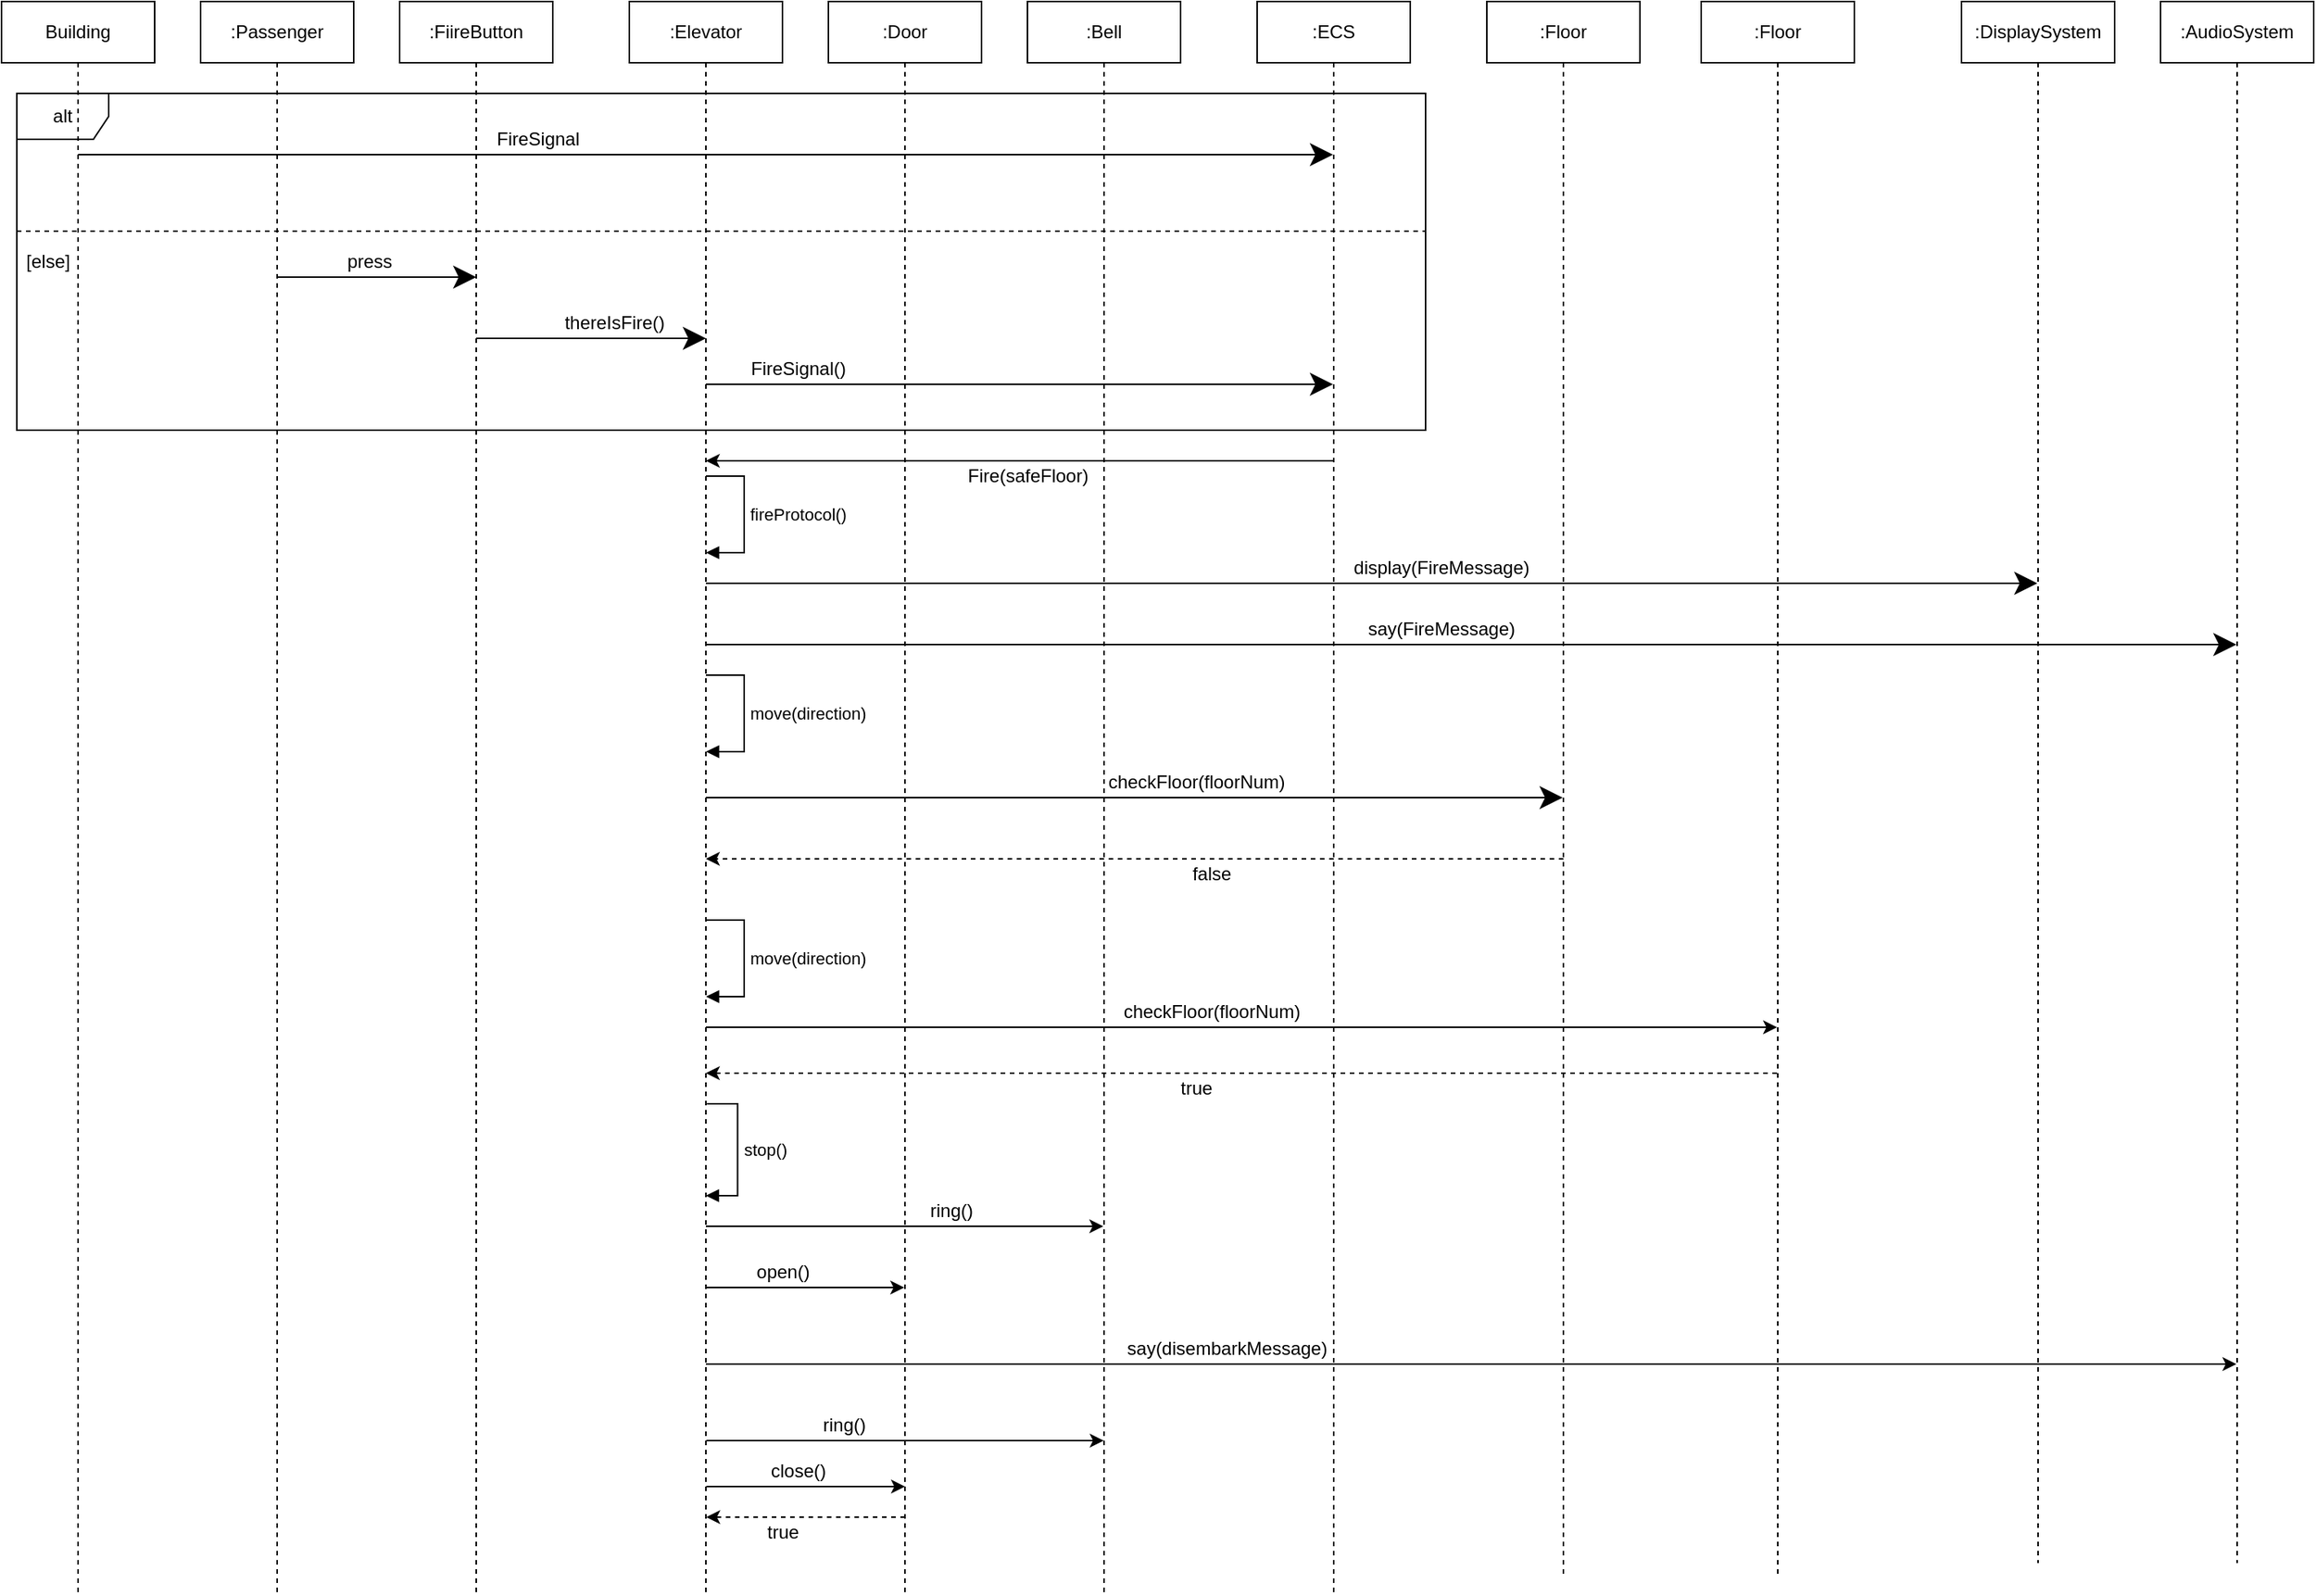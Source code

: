 <mxfile version="14.4.3" type="github">
  <diagram id="d66YW8ot9BIjzewIdXrk" name="Page-1">
    <mxGraphModel dx="2370" dy="1238" grid="1" gridSize="10" guides="1" tooltips="1" connect="1" arrows="1" fold="1" page="1" pageScale="1" pageWidth="1700" pageHeight="1100" math="0" shadow="0">
      <root>
        <mxCell id="0" />
        <mxCell id="1" parent="0" />
        <mxCell id="JcezqDG1ztjZta3_3E15-58" value="alt" style="shape=umlFrame;whiteSpace=wrap;html=1;" vertex="1" parent="1">
          <mxGeometry x="90" y="100" width="920" height="220" as="geometry" />
        </mxCell>
        <mxCell id="JcezqDG1ztjZta3_3E15-1" value="Building" style="shape=umlLifeline;perimeter=lifelinePerimeter;whiteSpace=wrap;html=1;container=1;collapsible=0;recursiveResize=0;outlineConnect=0;" vertex="1" parent="1">
          <mxGeometry x="80" y="40" width="100" height="1040" as="geometry" />
        </mxCell>
        <mxCell id="JcezqDG1ztjZta3_3E15-57" value="" style="endArrow=none;dashed=1;html=1;" edge="1" parent="JcezqDG1ztjZta3_3E15-1">
          <mxGeometry width="50" height="50" relative="1" as="geometry">
            <mxPoint x="10" y="150" as="sourcePoint" />
            <mxPoint x="930" y="150" as="targetPoint" />
          </mxGeometry>
        </mxCell>
        <mxCell id="JcezqDG1ztjZta3_3E15-3" value=":Passenger" style="shape=umlLifeline;perimeter=lifelinePerimeter;whiteSpace=wrap;html=1;container=1;collapsible=0;recursiveResize=0;outlineConnect=0;" vertex="1" parent="1">
          <mxGeometry x="210" y="40" width="100" height="1040" as="geometry" />
        </mxCell>
        <mxCell id="JcezqDG1ztjZta3_3E15-4" value=":FiireButton" style="shape=umlLifeline;perimeter=lifelinePerimeter;whiteSpace=wrap;html=1;container=1;collapsible=0;recursiveResize=0;outlineConnect=0;" vertex="1" parent="1">
          <mxGeometry x="340" y="40" width="100" height="1040" as="geometry" />
        </mxCell>
        <mxCell id="JcezqDG1ztjZta3_3E15-5" value=":Elevator" style="shape=umlLifeline;perimeter=lifelinePerimeter;whiteSpace=wrap;html=1;container=1;collapsible=0;recursiveResize=0;outlineConnect=0;" vertex="1" parent="1">
          <mxGeometry x="490" y="40" width="100" height="1040" as="geometry" />
        </mxCell>
        <mxCell id="JcezqDG1ztjZta3_3E15-6" value=":ECS" style="shape=umlLifeline;perimeter=lifelinePerimeter;whiteSpace=wrap;html=1;container=1;collapsible=0;recursiveResize=0;outlineConnect=0;" vertex="1" parent="1">
          <mxGeometry x="900" y="40" width="100" height="1040" as="geometry" />
        </mxCell>
        <mxCell id="JcezqDG1ztjZta3_3E15-7" value=":Floor" style="shape=umlLifeline;perimeter=lifelinePerimeter;whiteSpace=wrap;html=1;container=1;collapsible=0;recursiveResize=0;outlineConnect=0;" vertex="1" parent="1">
          <mxGeometry x="1190" y="40" width="100" height="1030" as="geometry" />
        </mxCell>
        <mxCell id="JcezqDG1ztjZta3_3E15-8" value=":AudioSystem" style="shape=umlLifeline;perimeter=lifelinePerimeter;whiteSpace=wrap;html=1;container=1;collapsible=0;recursiveResize=0;outlineConnect=0;" vertex="1" parent="1">
          <mxGeometry x="1490" y="40" width="100" height="1020" as="geometry" />
        </mxCell>
        <mxCell id="JcezqDG1ztjZta3_3E15-9" value=":DisplaySystem" style="shape=umlLifeline;perimeter=lifelinePerimeter;whiteSpace=wrap;html=1;container=1;collapsible=0;recursiveResize=0;outlineConnect=0;" vertex="1" parent="1">
          <mxGeometry x="1360" y="40" width="100" height="1020" as="geometry" />
        </mxCell>
        <mxCell id="JcezqDG1ztjZta3_3E15-10" value=":Door" style="shape=umlLifeline;perimeter=lifelinePerimeter;whiteSpace=wrap;html=1;container=1;collapsible=0;recursiveResize=0;outlineConnect=0;" vertex="1" parent="1">
          <mxGeometry x="620" y="40" width="100" height="1040" as="geometry" />
        </mxCell>
        <mxCell id="JcezqDG1ztjZta3_3E15-15" value="" style="endArrow=classic;endFill=1;endSize=12;html=1;" edge="1" parent="JcezqDG1ztjZta3_3E15-10" target="JcezqDG1ztjZta3_3E15-6">
          <mxGeometry width="160" relative="1" as="geometry">
            <mxPoint x="-80" y="250" as="sourcePoint" />
            <mxPoint x="50" y="250" as="targetPoint" />
          </mxGeometry>
        </mxCell>
        <mxCell id="JcezqDG1ztjZta3_3E15-11" value=":Bell" style="shape=umlLifeline;perimeter=lifelinePerimeter;whiteSpace=wrap;html=1;container=1;collapsible=0;recursiveResize=0;outlineConnect=0;" vertex="1" parent="1">
          <mxGeometry x="750" y="40" width="100" height="1040" as="geometry" />
        </mxCell>
        <mxCell id="JcezqDG1ztjZta3_3E15-12" value="" style="endArrow=classic;endFill=1;endSize=12;html=1;" edge="1" parent="1" target="JcezqDG1ztjZta3_3E15-6">
          <mxGeometry width="160" relative="1" as="geometry">
            <mxPoint x="130" y="140" as="sourcePoint" />
            <mxPoint x="300" y="140" as="targetPoint" />
          </mxGeometry>
        </mxCell>
        <mxCell id="JcezqDG1ztjZta3_3E15-13" value="" style="endArrow=classic;endFill=1;endSize=12;html=1;" edge="1" parent="1">
          <mxGeometry width="160" relative="1" as="geometry">
            <mxPoint x="260" y="220" as="sourcePoint" />
            <mxPoint x="390" y="220" as="targetPoint" />
          </mxGeometry>
        </mxCell>
        <mxCell id="JcezqDG1ztjZta3_3E15-14" value="" style="endArrow=classic;endFill=1;endSize=12;html=1;" edge="1" parent="1">
          <mxGeometry width="160" relative="1" as="geometry">
            <mxPoint x="390" y="260" as="sourcePoint" />
            <mxPoint x="540" y="260" as="targetPoint" />
          </mxGeometry>
        </mxCell>
        <mxCell id="JcezqDG1ztjZta3_3E15-18" value=":Floor" style="shape=umlLifeline;perimeter=lifelinePerimeter;whiteSpace=wrap;html=1;container=1;collapsible=0;recursiveResize=0;outlineConnect=0;" vertex="1" parent="1">
          <mxGeometry x="1050" y="40" width="100" height="1030" as="geometry" />
        </mxCell>
        <mxCell id="JcezqDG1ztjZta3_3E15-24" value="" style="endArrow=classic;endFill=1;endSize=12;html=1;" edge="1" parent="1" target="JcezqDG1ztjZta3_3E15-9">
          <mxGeometry width="160" relative="1" as="geometry">
            <mxPoint x="540" y="420" as="sourcePoint" />
            <mxPoint x="1370" y="420" as="targetPoint" />
          </mxGeometry>
        </mxCell>
        <mxCell id="JcezqDG1ztjZta3_3E15-25" value="" style="endArrow=classic;endFill=1;endSize=12;html=1;" edge="1" parent="1" target="JcezqDG1ztjZta3_3E15-8">
          <mxGeometry width="160" relative="1" as="geometry">
            <mxPoint x="540.004" y="460.0" as="sourcePoint" />
            <mxPoint x="1410.18" y="460.0" as="targetPoint" />
          </mxGeometry>
        </mxCell>
        <mxCell id="JcezqDG1ztjZta3_3E15-27" value="" style="endArrow=classic;endFill=1;endSize=12;html=1;" edge="1" parent="1" target="JcezqDG1ztjZta3_3E15-18">
          <mxGeometry width="160" relative="1" as="geometry">
            <mxPoint x="540" y="560" as="sourcePoint" />
            <mxPoint x="700" y="560" as="targetPoint" />
          </mxGeometry>
        </mxCell>
        <mxCell id="JcezqDG1ztjZta3_3E15-31" value="FireSignal" style="text;html=1;align=center;verticalAlign=middle;resizable=0;points=[];autosize=1;" vertex="1" parent="1">
          <mxGeometry x="395" y="120" width="70" height="20" as="geometry" />
        </mxCell>
        <mxCell id="JcezqDG1ztjZta3_3E15-32" value="press" style="text;html=1;align=center;verticalAlign=middle;resizable=0;points=[];autosize=1;" vertex="1" parent="1">
          <mxGeometry x="300" y="200" width="40" height="20" as="geometry" />
        </mxCell>
        <mxCell id="JcezqDG1ztjZta3_3E15-33" value="thereIsFire()" style="text;html=1;align=center;verticalAlign=middle;resizable=0;points=[];autosize=1;" vertex="1" parent="1">
          <mxGeometry x="440" y="240" width="80" height="20" as="geometry" />
        </mxCell>
        <mxCell id="JcezqDG1ztjZta3_3E15-34" value="FireSignal()" style="text;html=1;align=center;verticalAlign=middle;resizable=0;points=[];autosize=1;" vertex="1" parent="1">
          <mxGeometry x="560" y="270" width="80" height="20" as="geometry" />
        </mxCell>
        <mxCell id="JcezqDG1ztjZta3_3E15-36" value="display(FireMessage)" style="text;html=1;align=center;verticalAlign=middle;resizable=0;points=[];autosize=1;" vertex="1" parent="1">
          <mxGeometry x="955" y="400" width="130" height="20" as="geometry" />
        </mxCell>
        <mxCell id="JcezqDG1ztjZta3_3E15-37" value="say(FireMessage)" style="text;html=1;align=center;verticalAlign=middle;resizable=0;points=[];autosize=1;" vertex="1" parent="1">
          <mxGeometry x="965" y="440" width="110" height="20" as="geometry" />
        </mxCell>
        <mxCell id="JcezqDG1ztjZta3_3E15-38" value="checkFloor(floorNum)" style="text;html=1;align=center;verticalAlign=middle;resizable=0;points=[];autosize=1;" vertex="1" parent="1">
          <mxGeometry x="795" y="540" width="130" height="20" as="geometry" />
        </mxCell>
        <mxCell id="JcezqDG1ztjZta3_3E15-40" value="checkFloor(floorNum)" style="text;html=1;align=center;verticalAlign=middle;resizable=0;points=[];autosize=1;" vertex="1" parent="1">
          <mxGeometry x="805" y="690" width="130" height="20" as="geometry" />
        </mxCell>
        <mxCell id="JcezqDG1ztjZta3_3E15-49" value="move(direction)" style="edgeStyle=orthogonalEdgeStyle;html=1;align=left;spacingLeft=2;endArrow=block;rounded=0;" edge="1" parent="1">
          <mxGeometry relative="1" as="geometry">
            <mxPoint x="540" y="480" as="sourcePoint" />
            <Array as="points">
              <mxPoint x="565" y="480" />
              <mxPoint x="565" y="530" />
            </Array>
            <mxPoint x="540.1" y="530" as="targetPoint" />
          </mxGeometry>
        </mxCell>
        <mxCell id="JcezqDG1ztjZta3_3E15-50" value="move(direction)" style="edgeStyle=orthogonalEdgeStyle;html=1;align=left;spacingLeft=2;endArrow=block;rounded=0;" edge="1" parent="1">
          <mxGeometry relative="1" as="geometry">
            <mxPoint x="540" y="640" as="sourcePoint" />
            <Array as="points">
              <mxPoint x="565" y="640" />
              <mxPoint x="565" y="690" />
            </Array>
            <mxPoint x="540.1" y="690" as="targetPoint" />
          </mxGeometry>
        </mxCell>
        <mxCell id="JcezqDG1ztjZta3_3E15-51" value="stop()" style="edgeStyle=orthogonalEdgeStyle;html=1;align=left;spacingLeft=2;endArrow=block;rounded=0;" edge="1" parent="1">
          <mxGeometry relative="1" as="geometry">
            <mxPoint x="540.68" y="760.0" as="sourcePoint" />
            <Array as="points">
              <mxPoint x="560.68" y="760" />
              <mxPoint x="560.68" y="820" />
            </Array>
            <mxPoint x="540.004" y="820.0" as="targetPoint" />
          </mxGeometry>
        </mxCell>
        <mxCell id="JcezqDG1ztjZta3_3E15-52" value="ring()" style="text;html=1;align=center;verticalAlign=middle;resizable=0;points=[];autosize=1;" vertex="1" parent="1">
          <mxGeometry x="680" y="820" width="40" height="20" as="geometry" />
        </mxCell>
        <mxCell id="JcezqDG1ztjZta3_3E15-53" value="open()" style="text;html=1;align=center;verticalAlign=middle;resizable=0;points=[];autosize=1;" vertex="1" parent="1">
          <mxGeometry x="565" y="860" width="50" height="20" as="geometry" />
        </mxCell>
        <mxCell id="JcezqDG1ztjZta3_3E15-54" value="say(disembarkMessage)" style="text;html=1;align=center;verticalAlign=middle;resizable=0;points=[];autosize=1;" vertex="1" parent="1">
          <mxGeometry x="805" y="910" width="150" height="20" as="geometry" />
        </mxCell>
        <mxCell id="JcezqDG1ztjZta3_3E15-55" value="ring()" style="text;html=1;align=center;verticalAlign=middle;resizable=0;points=[];autosize=1;" vertex="1" parent="1">
          <mxGeometry x="610" y="960" width="40" height="20" as="geometry" />
        </mxCell>
        <mxCell id="JcezqDG1ztjZta3_3E15-56" value="close()" style="text;html=1;align=center;verticalAlign=middle;resizable=0;points=[];autosize=1;" vertex="1" parent="1">
          <mxGeometry x="575" y="990" width="50" height="20" as="geometry" />
        </mxCell>
        <mxCell id="JcezqDG1ztjZta3_3E15-59" value="[else]" style="text;html=1;align=center;verticalAlign=middle;resizable=0;points=[];autosize=1;" vertex="1" parent="1">
          <mxGeometry x="90" y="200" width="40" height="20" as="geometry" />
        </mxCell>
        <mxCell id="JcezqDG1ztjZta3_3E15-63" value="" style="endArrow=classic;html=1;dashed=1;" edge="1" parent="1" target="JcezqDG1ztjZta3_3E15-5">
          <mxGeometry width="50" height="50" relative="1" as="geometry">
            <mxPoint x="1100" y="600" as="sourcePoint" />
            <mxPoint x="1150" y="550" as="targetPoint" />
          </mxGeometry>
        </mxCell>
        <mxCell id="JcezqDG1ztjZta3_3E15-64" value="false" style="text;html=1;align=center;verticalAlign=middle;resizable=0;points=[];autosize=1;" vertex="1" parent="1">
          <mxGeometry x="850" y="600" width="40" height="20" as="geometry" />
        </mxCell>
        <mxCell id="JcezqDG1ztjZta3_3E15-65" value="" style="endArrow=classic;html=1;dashed=1;" edge="1" parent="1" source="JcezqDG1ztjZta3_3E15-7">
          <mxGeometry width="50" height="50" relative="1" as="geometry">
            <mxPoint x="590" y="690" as="sourcePoint" />
            <mxPoint x="540" y="740" as="targetPoint" />
          </mxGeometry>
        </mxCell>
        <mxCell id="JcezqDG1ztjZta3_3E15-67" value="" style="endArrow=classic;html=1;" edge="1" parent="1" target="JcezqDG1ztjZta3_3E15-7">
          <mxGeometry width="50" height="50" relative="1" as="geometry">
            <mxPoint x="540" y="710" as="sourcePoint" />
            <mxPoint x="1220" y="710" as="targetPoint" />
          </mxGeometry>
        </mxCell>
        <mxCell id="JcezqDG1ztjZta3_3E15-68" value="true" style="text;html=1;align=center;verticalAlign=middle;resizable=0;points=[];autosize=1;" vertex="1" parent="1">
          <mxGeometry x="840" y="740" width="40" height="20" as="geometry" />
        </mxCell>
        <mxCell id="JcezqDG1ztjZta3_3E15-69" value="" style="endArrow=classic;html=1;" edge="1" parent="1" target="JcezqDG1ztjZta3_3E15-11">
          <mxGeometry width="50" height="50" relative="1" as="geometry">
            <mxPoint x="540" y="840" as="sourcePoint" />
            <mxPoint x="590" y="790" as="targetPoint" />
          </mxGeometry>
        </mxCell>
        <mxCell id="JcezqDG1ztjZta3_3E15-70" value="" style="endArrow=classic;html=1;" edge="1" parent="1" target="JcezqDG1ztjZta3_3E15-10">
          <mxGeometry width="50" height="50" relative="1" as="geometry">
            <mxPoint x="540.25" y="880" as="sourcePoint" />
            <mxPoint x="799.75" y="880" as="targetPoint" />
          </mxGeometry>
        </mxCell>
        <mxCell id="JcezqDG1ztjZta3_3E15-71" value="" style="endArrow=classic;html=1;" edge="1" parent="1" target="JcezqDG1ztjZta3_3E15-8">
          <mxGeometry width="50" height="50" relative="1" as="geometry">
            <mxPoint x="540" y="930" as="sourcePoint" />
            <mxPoint x="1500" y="930" as="targetPoint" />
          </mxGeometry>
        </mxCell>
        <mxCell id="JcezqDG1ztjZta3_3E15-72" value="" style="endArrow=classic;html=1;" edge="1" parent="1">
          <mxGeometry width="50" height="50" relative="1" as="geometry">
            <mxPoint x="540.25" y="980" as="sourcePoint" />
            <mxPoint x="799.75" y="980" as="targetPoint" />
          </mxGeometry>
        </mxCell>
        <mxCell id="JcezqDG1ztjZta3_3E15-75" value="" style="endArrow=classic;html=1;" edge="1" parent="1">
          <mxGeometry width="50" height="50" relative="1" as="geometry">
            <mxPoint x="540.25" y="1010" as="sourcePoint" />
            <mxPoint x="670" y="1010" as="targetPoint" />
          </mxGeometry>
        </mxCell>
        <mxCell id="JcezqDG1ztjZta3_3E15-76" value="" style="endArrow=classic;html=1;dashed=1;" edge="1" parent="1">
          <mxGeometry width="50" height="50" relative="1" as="geometry">
            <mxPoint x="670" y="1030" as="sourcePoint" />
            <mxPoint x="540.25" y="1030" as="targetPoint" />
          </mxGeometry>
        </mxCell>
        <mxCell id="JcezqDG1ztjZta3_3E15-77" value="true" style="text;html=1;align=center;verticalAlign=middle;resizable=0;points=[];autosize=1;" vertex="1" parent="1">
          <mxGeometry x="570" y="1030" width="40" height="20" as="geometry" />
        </mxCell>
        <mxCell id="JcezqDG1ztjZta3_3E15-78" value="" style="endArrow=classic;html=1;" edge="1" parent="1" target="JcezqDG1ztjZta3_3E15-5">
          <mxGeometry width="50" height="50" relative="1" as="geometry">
            <mxPoint x="950" y="340" as="sourcePoint" />
            <mxPoint x="560" y="340" as="targetPoint" />
          </mxGeometry>
        </mxCell>
        <mxCell id="JcezqDG1ztjZta3_3E15-79" value="Fire(safeFloor)" style="text;html=1;align=center;verticalAlign=middle;resizable=0;points=[];autosize=1;" vertex="1" parent="1">
          <mxGeometry x="705" y="340" width="90" height="20" as="geometry" />
        </mxCell>
        <mxCell id="JcezqDG1ztjZta3_3E15-80" value="fireProtocol()" style="edgeStyle=orthogonalEdgeStyle;html=1;align=left;spacingLeft=2;endArrow=block;rounded=0;" edge="1" parent="1">
          <mxGeometry relative="1" as="geometry">
            <mxPoint x="540" y="350" as="sourcePoint" />
            <Array as="points">
              <mxPoint x="565" y="350" />
              <mxPoint x="565" y="400" />
            </Array>
            <mxPoint x="540.1" y="400" as="targetPoint" />
          </mxGeometry>
        </mxCell>
      </root>
    </mxGraphModel>
  </diagram>
</mxfile>
